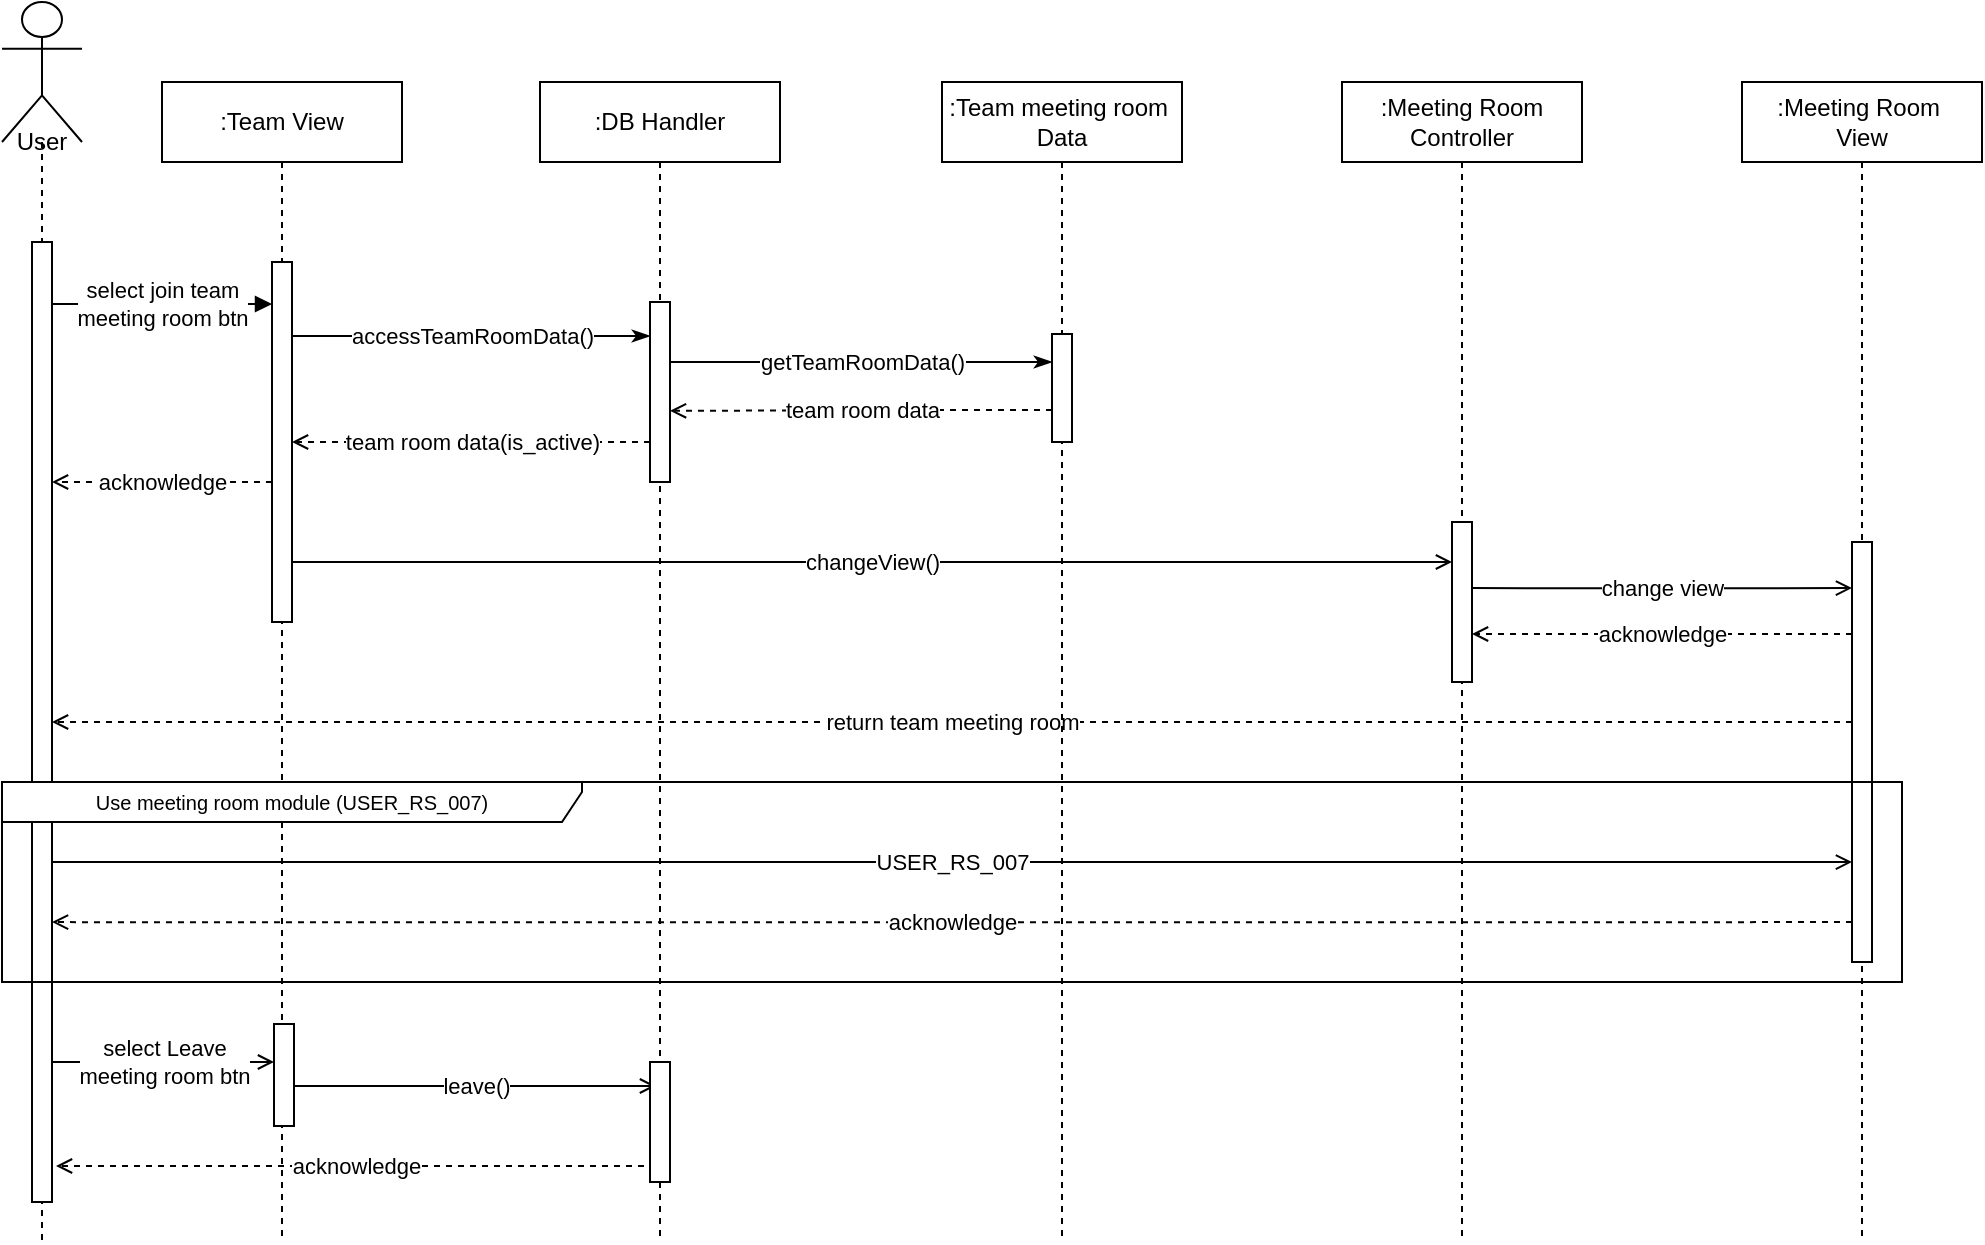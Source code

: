 <mxfile version="14.7.4" type="github">
  <diagram id="QXM7okLhdMr8AQxh6Bgx" name="Page-1">
    <mxGraphModel dx="1471" dy="561" grid="1" gridSize="10" guides="1" tooltips="1" connect="1" arrows="1" fold="1" page="1" pageScale="1" pageWidth="827" pageHeight="1169" math="0" shadow="0">
      <root>
        <mxCell id="0" />
        <mxCell id="1" parent="0" />
        <mxCell id="BiMk9_B7EX1rtoU-ykuB-52" value=":Team View" style="shape=umlLifeline;perimeter=lifelinePerimeter;whiteSpace=wrap;html=1;container=1;collapsible=0;recursiveResize=0;outlineConnect=0;" parent="1" vertex="1">
          <mxGeometry x="170" y="100" width="120" height="580" as="geometry" />
        </mxCell>
        <mxCell id="BiMk9_B7EX1rtoU-ykuB-56" value=":Meeting Room Controller" style="shape=umlLifeline;perimeter=lifelinePerimeter;whiteSpace=wrap;html=1;container=1;collapsible=0;recursiveResize=0;outlineConnect=0;" parent="1" vertex="1">
          <mxGeometry x="760" y="100" width="120" height="580" as="geometry" />
        </mxCell>
        <mxCell id="BiMk9_B7EX1rtoU-ykuB-60" value=":Meeting Room&amp;nbsp;&lt;br&gt;View" style="shape=umlLifeline;perimeter=lifelinePerimeter;whiteSpace=wrap;html=1;container=1;collapsible=0;recursiveResize=0;outlineConnect=0;" parent="1" vertex="1">
          <mxGeometry x="960" y="100" width="120" height="580" as="geometry" />
        </mxCell>
        <mxCell id="BiMk9_B7EX1rtoU-ykuB-64" value="" style="shape=umlLifeline;participant=umlActor;perimeter=lifelinePerimeter;whiteSpace=wrap;html=1;container=1;collapsible=0;recursiveResize=0;verticalAlign=top;spacingTop=36;outlineConnect=0;size=70;" parent="1" vertex="1">
          <mxGeometry x="90" y="60" width="40" height="620" as="geometry" />
        </mxCell>
        <mxCell id="BiMk9_B7EX1rtoU-ykuB-65" value="" style="html=1;points=[];perimeter=orthogonalPerimeter;" parent="BiMk9_B7EX1rtoU-ykuB-64" vertex="1">
          <mxGeometry x="15" y="120" width="10" height="480" as="geometry" />
        </mxCell>
        <mxCell id="BiMk9_B7EX1rtoU-ykuB-66" value="User" style="text;html=1;strokeColor=none;fillColor=none;align=center;verticalAlign=middle;whiteSpace=wrap;rounded=0;" parent="BiMk9_B7EX1rtoU-ykuB-64" vertex="1">
          <mxGeometry y="60" width="40" height="20" as="geometry" />
        </mxCell>
        <mxCell id="FJMo4eJdV9Iexavzzjsl-6" value="acknowledge" style="edgeStyle=orthogonalEdgeStyle;rounded=0;orthogonalLoop=1;jettySize=auto;html=1;endArrow=open;endFill=0;dashed=1;" edge="1" parent="1">
          <mxGeometry relative="1" as="geometry">
            <mxPoint x="1015" y="376" as="sourcePoint" />
            <mxPoint x="825" y="376" as="targetPoint" />
            <Array as="points">
              <mxPoint x="920" y="376" />
              <mxPoint x="920" y="376" />
            </Array>
          </mxGeometry>
        </mxCell>
        <mxCell id="FJMo4eJdV9Iexavzzjsl-8" value="return team meeting room" style="edgeStyle=orthogonalEdgeStyle;rounded=0;orthogonalLoop=1;jettySize=auto;html=1;endArrow=open;endFill=0;dashed=1;" edge="1" parent="1" source="b4w5KYIhBNjsbUTUgyb7-8" target="BiMk9_B7EX1rtoU-ykuB-65">
          <mxGeometry relative="1" as="geometry">
            <mxPoint x="115" y="470.059" as="targetPoint" />
            <Array as="points">
              <mxPoint x="570" y="420" />
              <mxPoint x="570" y="420" />
            </Array>
          </mxGeometry>
        </mxCell>
        <mxCell id="b4w5KYIhBNjsbUTUgyb7-8" value="" style="html=1;points=[];perimeter=orthogonalPerimeter;" parent="1" vertex="1">
          <mxGeometry x="1015" y="330" width="10" height="210" as="geometry" />
        </mxCell>
        <mxCell id="j7rCs0lyY-aWD0qcUl4s-13" value="select join team &lt;br&gt;meeting room btn" style="edgeStyle=orthogonalEdgeStyle;rounded=0;orthogonalLoop=1;jettySize=auto;html=1;endArrow=block;endFill=1;" parent="1" edge="1" target="FJMo4eJdV9Iexavzzjsl-1">
          <mxGeometry relative="1" as="geometry">
            <Array as="points">
              <mxPoint x="190" y="211" />
              <mxPoint x="190" y="211" />
            </Array>
            <mxPoint x="115" y="211.0" as="sourcePoint" />
            <mxPoint x="615" y="211.0" as="targetPoint" />
          </mxGeometry>
        </mxCell>
        <mxCell id="j7rCs0lyY-aWD0qcUl4s-2" value="acknowledge" style="edgeStyle=orthogonalEdgeStyle;rounded=0;orthogonalLoop=1;jettySize=auto;html=1;endArrow=open;endFill=0;dashed=1;" parent="1" edge="1">
          <mxGeometry relative="1" as="geometry">
            <mxPoint x="115" y="520.059" as="targetPoint" />
            <Array as="points">
              <mxPoint x="240" y="520" />
              <mxPoint x="240" y="520" />
            </Array>
            <mxPoint x="1015" y="520.059" as="sourcePoint" />
          </mxGeometry>
        </mxCell>
        <mxCell id="j7rCs0lyY-aWD0qcUl4s-8" value="leave()" style="edgeStyle=orthogonalEdgeStyle;rounded=0;orthogonalLoop=1;jettySize=auto;html=1;endArrow=open;endFill=0;" parent="1" source="j7rCs0lyY-aWD0qcUl4s-21" edge="1">
          <mxGeometry relative="1" as="geometry">
            <mxPoint x="417" y="602.0" as="targetPoint" />
            <Array as="points">
              <mxPoint x="282" y="602" />
              <mxPoint x="282" y="602" />
            </Array>
          </mxGeometry>
        </mxCell>
        <mxCell id="j7rCs0lyY-aWD0qcUl4s-21" value="" style="html=1;points=[];perimeter=orthogonalPerimeter;" parent="1" vertex="1">
          <mxGeometry x="226" y="571" width="10" height="51" as="geometry" />
        </mxCell>
        <mxCell id="j7rCs0lyY-aWD0qcUl4s-29" value="USER_RS_007" style="edgeStyle=orthogonalEdgeStyle;rounded=0;orthogonalLoop=1;jettySize=auto;html=1;endArrow=open;endFill=0;" parent="1" edge="1">
          <mxGeometry relative="1" as="geometry">
            <Array as="points">
              <mxPoint x="480" y="490" />
              <mxPoint x="480" y="490" />
            </Array>
            <mxPoint x="115" y="490.0" as="sourcePoint" />
            <mxPoint x="1015" y="490.059" as="targetPoint" />
          </mxGeometry>
        </mxCell>
        <mxCell id="j7rCs0lyY-aWD0qcUl4s-3" value="select Leave &lt;br&gt;meeting room btn" style="edgeStyle=orthogonalEdgeStyle;rounded=0;orthogonalLoop=1;jettySize=auto;html=1;endArrow=open;endFill=0;" parent="1" target="j7rCs0lyY-aWD0qcUl4s-21" edge="1" source="BiMk9_B7EX1rtoU-ykuB-65">
          <mxGeometry relative="1" as="geometry">
            <mxPoint x="117" y="582.0" as="sourcePoint" />
            <Array as="points">
              <mxPoint x="140" y="590" />
              <mxPoint x="140" y="590" />
            </Array>
          </mxGeometry>
        </mxCell>
        <mxCell id="j7rCs0lyY-aWD0qcUl4s-11" value="acknowledge" style="edgeStyle=orthogonalEdgeStyle;rounded=0;orthogonalLoop=1;jettySize=auto;html=1;endArrow=open;endFill=0;dashed=1;" parent="1" edge="1">
          <mxGeometry relative="1" as="geometry">
            <mxPoint x="417" y="642.0" as="sourcePoint" />
            <mxPoint x="117" y="642.0" as="targetPoint" />
            <Array as="points">
              <mxPoint x="262" y="642" />
              <mxPoint x="262" y="642" />
            </Array>
          </mxGeometry>
        </mxCell>
        <mxCell id="FJMo4eJdV9Iexavzzjsl-3" value="accessTeamRoomData()" style="edgeStyle=orthogonalEdgeStyle;rounded=0;orthogonalLoop=1;jettySize=auto;html=1;endArrow=classicThin;endFill=1;" edge="1" parent="1">
          <mxGeometry relative="1" as="geometry">
            <mxPoint x="235" y="227.0" as="sourcePoint" />
            <mxPoint x="414" y="227.0" as="targetPoint" />
            <Array as="points">
              <mxPoint x="320" y="227" />
              <mxPoint x="320" y="227" />
            </Array>
          </mxGeometry>
        </mxCell>
        <mxCell id="FJMo4eJdV9Iexavzzjsl-18" value="acknowledge" style="edgeStyle=orthogonalEdgeStyle;rounded=0;orthogonalLoop=1;jettySize=auto;html=1;endArrow=open;endFill=0;dashed=1;" edge="1" parent="1" source="FJMo4eJdV9Iexavzzjsl-1" target="BiMk9_B7EX1rtoU-ykuB-65">
          <mxGeometry relative="1" as="geometry">
            <Array as="points">
              <mxPoint x="140" y="300" />
              <mxPoint x="140" y="300" />
            </Array>
          </mxGeometry>
        </mxCell>
        <mxCell id="FJMo4eJdV9Iexavzzjsl-1" value="" style="html=1;points=[];perimeter=orthogonalPerimeter;" vertex="1" parent="1">
          <mxGeometry x="225" y="190" width="10" height="180" as="geometry" />
        </mxCell>
        <mxCell id="FJMo4eJdV9Iexavzzjsl-5" value="change view" style="edgeStyle=orthogonalEdgeStyle;rounded=0;orthogonalLoop=1;jettySize=auto;html=1;endArrow=open;endFill=0;" edge="1" parent="1">
          <mxGeometry relative="1" as="geometry">
            <mxPoint x="825" y="353.059" as="sourcePoint" />
            <mxPoint x="1015" y="353.059" as="targetPoint" />
            <Array as="points">
              <mxPoint x="920" y="353" />
              <mxPoint x="920" y="353" />
            </Array>
          </mxGeometry>
        </mxCell>
        <mxCell id="FJMo4eJdV9Iexavzzjsl-7" value="team room data(is_active)" style="edgeStyle=orthogonalEdgeStyle;rounded=0;orthogonalLoop=1;jettySize=auto;html=1;endArrow=open;endFill=0;dashed=1;" edge="1" parent="1" source="FJMo4eJdV9Iexavzzjsl-14" target="FJMo4eJdV9Iexavzzjsl-1">
          <mxGeometry relative="1" as="geometry">
            <Array as="points">
              <mxPoint x="370" y="280" />
              <mxPoint x="370" y="280" />
            </Array>
          </mxGeometry>
        </mxCell>
        <mxCell id="FJMo4eJdV9Iexavzzjsl-2" value="" style="html=1;points=[];perimeter=orthogonalPerimeter;" vertex="1" parent="1">
          <mxGeometry x="815" y="320" width="10" height="80" as="geometry" />
        </mxCell>
        <mxCell id="FJMo4eJdV9Iexavzzjsl-9" value=":Team meeting room&amp;nbsp;&lt;br&gt;Data" style="shape=umlLifeline;perimeter=lifelinePerimeter;whiteSpace=wrap;html=1;container=1;collapsible=0;recursiveResize=0;outlineConnect=0;" vertex="1" parent="1">
          <mxGeometry x="560" y="100" width="120" height="580" as="geometry" />
        </mxCell>
        <mxCell id="FJMo4eJdV9Iexavzzjsl-12" value=":DB Handler" style="shape=umlLifeline;perimeter=lifelinePerimeter;whiteSpace=wrap;html=1;container=1;collapsible=0;recursiveResize=0;outlineConnect=0;" vertex="1" parent="1">
          <mxGeometry x="359" y="100" width="120" height="580" as="geometry" />
        </mxCell>
        <mxCell id="FJMo4eJdV9Iexavzzjsl-16" value="getTeamRoomData()" style="edgeStyle=orthogonalEdgeStyle;rounded=0;orthogonalLoop=1;jettySize=auto;html=1;endArrow=classicThin;endFill=1;" edge="1" parent="1" source="FJMo4eJdV9Iexavzzjsl-14" target="FJMo4eJdV9Iexavzzjsl-15">
          <mxGeometry relative="1" as="geometry">
            <Array as="points">
              <mxPoint x="520" y="240" />
              <mxPoint x="520" y="240" />
            </Array>
          </mxGeometry>
        </mxCell>
        <mxCell id="FJMo4eJdV9Iexavzzjsl-14" value="" style="html=1;points=[];perimeter=orthogonalPerimeter;" vertex="1" parent="1">
          <mxGeometry x="414" y="210" width="10" height="90" as="geometry" />
        </mxCell>
        <mxCell id="FJMo4eJdV9Iexavzzjsl-15" value="" style="html=1;points=[];perimeter=orthogonalPerimeter;" vertex="1" parent="1">
          <mxGeometry x="615" y="226" width="10" height="54" as="geometry" />
        </mxCell>
        <mxCell id="FJMo4eJdV9Iexavzzjsl-17" value="team room data" style="edgeStyle=orthogonalEdgeStyle;rounded=0;orthogonalLoop=1;jettySize=auto;html=1;endArrow=open;endFill=0;dashed=1;" edge="1" parent="1" source="FJMo4eJdV9Iexavzzjsl-15">
          <mxGeometry relative="1" as="geometry">
            <mxPoint x="603" y="264.409" as="sourcePoint" />
            <mxPoint x="424" y="264.409" as="targetPoint" />
            <Array as="points">
              <mxPoint x="570" y="264" />
              <mxPoint x="570" y="264" />
            </Array>
          </mxGeometry>
        </mxCell>
        <mxCell id="FJMo4eJdV9Iexavzzjsl-19" value="changeView()" style="edgeStyle=orthogonalEdgeStyle;rounded=0;orthogonalLoop=1;jettySize=auto;html=1;endArrow=open;endFill=0;" edge="1" parent="1" source="FJMo4eJdV9Iexavzzjsl-1" target="FJMo4eJdV9Iexavzzjsl-2">
          <mxGeometry relative="1" as="geometry">
            <Array as="points">
              <mxPoint x="670" y="340" />
              <mxPoint x="670" y="340" />
            </Array>
          </mxGeometry>
        </mxCell>
        <mxCell id="j7rCs0lyY-aWD0qcUl4s-1" value="&lt;font style=&quot;font-size: 10px&quot;&gt;Use meeting room module (USER_RS_007)&lt;br&gt;&lt;/font&gt;" style="shape=umlFrame;whiteSpace=wrap;html=1;width=290;height=20;" parent="1" vertex="1">
          <mxGeometry x="90" y="450" width="950" height="100" as="geometry" />
        </mxCell>
        <mxCell id="FJMo4eJdV9Iexavzzjsl-20" value="" style="html=1;points=[];perimeter=orthogonalPerimeter;" vertex="1" parent="1">
          <mxGeometry x="414" y="590" width="10" height="60" as="geometry" />
        </mxCell>
      </root>
    </mxGraphModel>
  </diagram>
</mxfile>
